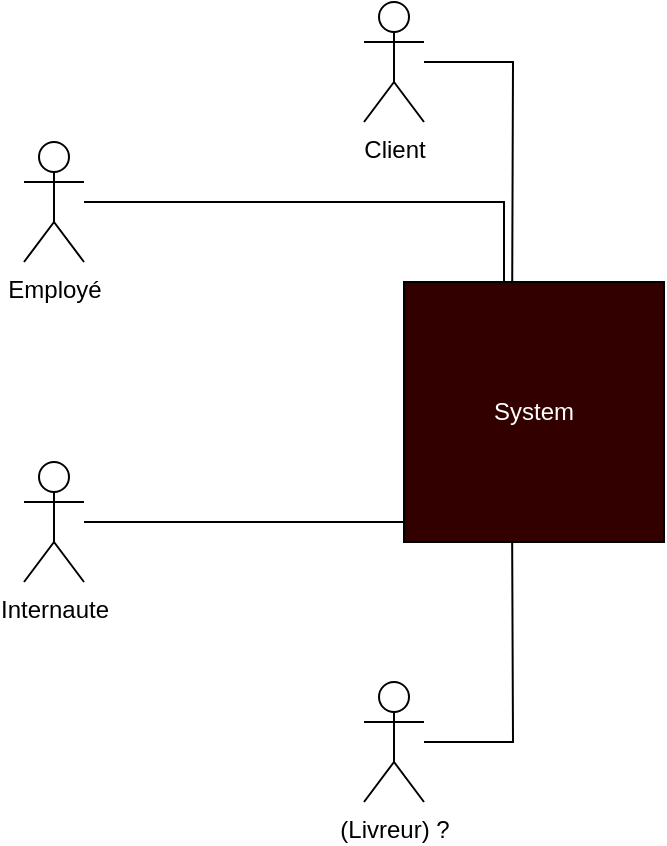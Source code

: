 <mxfile version="15.8.3" type="device" pages="5"><diagram id="M2W8z5YaLg7HrXvIp4QW" name="Page-1"><mxGraphModel dx="1038" dy="547" grid="1" gridSize="10" guides="1" tooltips="1" connect="1" arrows="1" fold="1" page="1" pageScale="1" pageWidth="827" pageHeight="1169" math="0" shadow="0"><root><mxCell id="0"/><mxCell id="1" parent="0"/><mxCell id="RbGzSoMFolcsdXauxCpg-11" style="edgeStyle=orthogonalEdgeStyle;rounded=0;orthogonalLoop=1;jettySize=auto;html=1;entryX=0;entryY=0;entryDx=0;entryDy=52.5;entryPerimeter=0;" edge="1" parent="1" source="RbGzSoMFolcsdXauxCpg-1"><mxGeometry relative="1" as="geometry"><mxPoint x="384" y="252.5" as="targetPoint"/><Array as="points"><mxPoint x="410" y="130"/><mxPoint x="410" y="253"/></Array></mxGeometry></mxCell><mxCell id="RbGzSoMFolcsdXauxCpg-1" value="Employé" style="shape=umlActor;verticalLabelPosition=bottom;verticalAlign=top;html=1;outlineConnect=0;" vertex="1" parent="1"><mxGeometry x="170" y="100" width="30" height="60" as="geometry"/></mxCell><mxCell id="RbGzSoMFolcsdXauxCpg-12" style="edgeStyle=orthogonalEdgeStyle;rounded=0;orthogonalLoop=1;jettySize=auto;html=1;entryX=0;entryY=0;entryDx=0;entryDy=52.5;entryPerimeter=0;" edge="1" parent="1" source="RbGzSoMFolcsdXauxCpg-2"><mxGeometry relative="1" as="geometry"><mxPoint x="384" y="252.5" as="targetPoint"/></mxGeometry></mxCell><mxCell id="RbGzSoMFolcsdXauxCpg-2" value="Internaute" style="shape=umlActor;verticalLabelPosition=bottom;verticalAlign=top;html=1;outlineConnect=0;" vertex="1" parent="1"><mxGeometry x="170" y="260" width="30" height="60" as="geometry"/></mxCell><mxCell id="RbGzSoMFolcsdXauxCpg-10" style="edgeStyle=orthogonalEdgeStyle;rounded=0;orthogonalLoop=1;jettySize=auto;html=1;" edge="1" parent="1" source="RbGzSoMFolcsdXauxCpg-3"><mxGeometry relative="1" as="geometry"><mxPoint x="414" y="200" as="targetPoint"/></mxGeometry></mxCell><mxCell id="RbGzSoMFolcsdXauxCpg-3" value="Client" style="shape=umlActor;verticalLabelPosition=bottom;verticalAlign=top;html=1;outlineConnect=0;" vertex="1" parent="1"><mxGeometry x="340" y="30" width="30" height="60" as="geometry"/></mxCell><mxCell id="RbGzSoMFolcsdXauxCpg-13" style="edgeStyle=orthogonalEdgeStyle;rounded=0;orthogonalLoop=1;jettySize=auto;html=1;entryX=0.5;entryY=1;entryDx=0;entryDy=0;entryPerimeter=0;" edge="1" parent="1" source="RbGzSoMFolcsdXauxCpg-4"><mxGeometry relative="1" as="geometry"><mxPoint x="414" y="280" as="targetPoint"/></mxGeometry></mxCell><mxCell id="RbGzSoMFolcsdXauxCpg-4" value="(Livreur) ?" style="shape=umlActor;verticalLabelPosition=bottom;verticalAlign=top;html=1;outlineConnect=0;" vertex="1" parent="1"><mxGeometry x="340" y="370" width="30" height="60" as="geometry"/></mxCell><mxCell id="RbGzSoMFolcsdXauxCpg-14" value="&lt;font color=&quot;#ffffff&quot;&gt;System&lt;/font&gt;" style="whiteSpace=wrap;html=1;aspect=fixed;fillColor=#330000;" vertex="1" parent="1"><mxGeometry x="360" y="170" width="130" height="130" as="geometry"/></mxCell></root></mxGraphModel></diagram><diagram id="jKadQjo6bMCHYP7PJ2Cz" name="Page-2"><mxGraphModel dx="1038" dy="547" grid="1" gridSize="10" guides="1" tooltips="1" connect="1" arrows="1" fold="1" page="1" pageScale="1" pageWidth="827" pageHeight="1169" math="0" shadow="0"><root><mxCell id="u11KcEGeuMockCeCjkra-0"/><mxCell id="u11KcEGeuMockCeCjkra-1" parent="u11KcEGeuMockCeCjkra-0"/><mxCell id="u11KcEGeuMockCeCjkra-3" value="" style="shape=cube;whiteSpace=wrap;html=1;boundedLbl=1;backgroundOutline=1;darkOpacity=0.05;darkOpacity2=0.1;fillColor=#ffe6cc;strokeColor=#d79b00;" vertex="1" parent="u11KcEGeuMockCeCjkra-1"><mxGeometry x="350" y="30" width="330" height="440" as="geometry"/></mxCell><mxCell id="w9inJcomMyUvzhWZJYkV-3" style="edgeStyle=orthogonalEdgeStyle;rounded=0;orthogonalLoop=1;jettySize=auto;html=1;fontColor=#1A3300;strokeColor=#FF3333;" edge="1" parent="u11KcEGeuMockCeCjkra-1" source="u11KcEGeuMockCeCjkra-4" target="u11KcEGeuMockCeCjkra-8"><mxGeometry relative="1" as="geometry"><Array as="points"><mxPoint x="340" y="130"/><mxPoint x="340" y="130"/></Array></mxGeometry></mxCell><mxCell id="w9inJcomMyUvzhWZJYkV-6" style="edgeStyle=orthogonalEdgeStyle;rounded=0;orthogonalLoop=1;jettySize=auto;html=1;entryX=0;entryY=0;entryDx=0;entryDy=45.5;entryPerimeter=0;fontColor=#1A3300;strokeColor=#FF3333;" edge="1" parent="u11KcEGeuMockCeCjkra-1" source="u11KcEGeuMockCeCjkra-4" target="u11KcEGeuMockCeCjkra-9"><mxGeometry relative="1" as="geometry"><Array as="points"><mxPoint x="320" y="130"/><mxPoint x="320" y="316"/></Array></mxGeometry></mxCell><mxCell id="u11KcEGeuMockCeCjkra-4" value="&lt;font color=&quot;#1a3300&quot;&gt;Client&lt;/font&gt;" style="shape=umlActor;verticalLabelPosition=bottom;verticalAlign=top;html=1;outlineConnect=0;fontColor=#FFFFFF;fillColor=#330000;" vertex="1" parent="u11KcEGeuMockCeCjkra-1"><mxGeometry x="150" y="100" width="30" height="60" as="geometry"/></mxCell><mxCell id="w9inJcomMyUvzhWZJYkV-2" style="edgeStyle=orthogonalEdgeStyle;rounded=0;orthogonalLoop=1;jettySize=auto;html=1;fontColor=#1A3300;strokeColor=#6666FF;" edge="1" parent="u11KcEGeuMockCeCjkra-1" source="u11KcEGeuMockCeCjkra-5" target="u11KcEGeuMockCeCjkra-8"><mxGeometry relative="1" as="geometry"><mxPoint x="520" y="60" as="targetPoint"/><Array as="points"><mxPoint x="520" y="50"/></Array></mxGeometry></mxCell><mxCell id="w9inJcomMyUvzhWZJYkV-5" style="edgeStyle=orthogonalEdgeStyle;rounded=0;orthogonalLoop=1;jettySize=auto;html=1;entryX=0.242;entryY=0.818;entryDx=0;entryDy=0;entryPerimeter=0;fontColor=#1A3300;strokeColor=#6666FF;" edge="1" parent="u11KcEGeuMockCeCjkra-1" source="u11KcEGeuMockCeCjkra-5" target="u11KcEGeuMockCeCjkra-3"><mxGeometry relative="1" as="geometry"/></mxCell><mxCell id="u11KcEGeuMockCeCjkra-5" value="a&lt;font color=&quot;#331a00&quot;&gt;Employé&lt;/font&gt;" style="shape=umlActor;verticalLabelPosition=bottom;verticalAlign=top;html=1;outlineConnect=0;fontColor=#FFFFFF;fillColor=#330000;" vertex="1" parent="u11KcEGeuMockCeCjkra-1"><mxGeometry x="210" y="20" width="30" height="60" as="geometry"/></mxCell><mxCell id="w9inJcomMyUvzhWZJYkV-9" style="edgeStyle=orthogonalEdgeStyle;rounded=0;orthogonalLoop=1;jettySize=auto;html=1;fontColor=#330000;strokeColor=#330000;" edge="1" parent="u11KcEGeuMockCeCjkra-1" source="u11KcEGeuMockCeCjkra-6" target="u11KcEGeuMockCeCjkra-8"><mxGeometry relative="1" as="geometry"/></mxCell><mxCell id="u11KcEGeuMockCeCjkra-6" value="&lt;font color=&quot;#330000&quot;&gt;Livraison&lt;/font&gt;" style="shape=umlActor;verticalLabelPosition=bottom;verticalAlign=top;html=1;outlineConnect=0;fontColor=#FFFFFF;fillColor=#330000;" vertex="1" parent="u11KcEGeuMockCeCjkra-1"><mxGeometry x="780" y="40" width="30" height="60" as="geometry"/></mxCell><mxCell id="w9inJcomMyUvzhWZJYkV-4" style="edgeStyle=orthogonalEdgeStyle;rounded=0;orthogonalLoop=1;jettySize=auto;html=1;fontColor=#1A3300;" edge="1" parent="u11KcEGeuMockCeCjkra-1" source="u11KcEGeuMockCeCjkra-7"><mxGeometry relative="1" as="geometry"><mxPoint x="420" y="362" as="targetPoint"/></mxGeometry></mxCell><mxCell id="w9inJcomMyUvzhWZJYkV-10" style="edgeStyle=orthogonalEdgeStyle;rounded=0;orthogonalLoop=1;jettySize=auto;html=1;entryX=0;entryY=0;entryDx=0;entryDy=101;entryPerimeter=0;fontSize=15;fontColor=#330000;strokeColor=#330000;" edge="1" parent="u11KcEGeuMockCeCjkra-1" source="u11KcEGeuMockCeCjkra-7" target="u11KcEGeuMockCeCjkra-8"><mxGeometry relative="1" as="geometry"/></mxCell><mxCell id="u11KcEGeuMockCeCjkra-7" value="&lt;font color=&quot;#1a3300&quot;&gt;Internaute&lt;/font&gt;" style="shape=umlActor;verticalLabelPosition=bottom;verticalAlign=top;html=1;outlineConnect=0;fontColor=#FFFFFF;fillColor=#330000;" vertex="1" parent="u11KcEGeuMockCeCjkra-1"><mxGeometry x="150" y="330" width="30" height="60" as="geometry"/></mxCell><mxCell id="u11KcEGeuMockCeCjkra-8" value="&lt;font style=&quot;font-size: 15px&quot;&gt;DVD&lt;/font&gt;" style="shape=folder;fontStyle=1;spacingTop=10;tabWidth=40;tabHeight=14;tabPosition=left;html=1;fillColor=#dae8fc;strokeColor=#6c8ebf;" vertex="1" parent="u11KcEGeuMockCeCjkra-1"><mxGeometry x="430" y="80" width="160" height="130" as="geometry"/></mxCell><mxCell id="u11KcEGeuMockCeCjkra-9" value="&lt;font style=&quot;font-size: 15px&quot;&gt;Authentification&lt;/font&gt;" style="shape=folder;fontStyle=1;spacingTop=10;tabWidth=40;tabHeight=14;tabPosition=left;html=1;fillColor=#dae8fc;strokeColor=#6c8ebf;" vertex="1" parent="u11KcEGeuMockCeCjkra-1"><mxGeometry x="430" y="270" width="160" height="140" as="geometry"/></mxCell></root></mxGraphModel></diagram><diagram id="Oiogu4FbJnlX8xYFFy78" name="Page-3"><mxGraphModel dx="1038" dy="547" grid="1" gridSize="10" guides="1" tooltips="1" connect="1" arrows="1" fold="1" page="1" pageScale="1" pageWidth="827" pageHeight="1169" math="0" shadow="0"><root><mxCell id="PKt5XK0GwXvZKx1GYNdi-0"/><mxCell id="PKt5XK0GwXvZKx1GYNdi-1" parent="PKt5XK0GwXvZKx1GYNdi-0"/><mxCell id="PKt5XK0GwXvZKx1GYNdi-2" value="" style="shape=cube;whiteSpace=wrap;html=1;boundedLbl=1;backgroundOutline=1;darkOpacity=0.05;darkOpacity2=0.1;fillColor=#ffe6cc;strokeColor=#d79b00;" vertex="1" parent="PKt5XK0GwXvZKx1GYNdi-1"><mxGeometry x="350" y="30" width="330" height="440" as="geometry"/></mxCell><mxCell id="PKt5XK0GwXvZKx1GYNdi-23" style="edgeStyle=orthogonalEdgeStyle;rounded=0;orthogonalLoop=1;jettySize=auto;html=1;entryX=0;entryY=0.5;entryDx=0;entryDy=0;fontSize=15;fontColor=#330000;strokeColor=#FF3333;" edge="1" parent="PKt5XK0GwXvZKx1GYNdi-1" source="PKt5XK0GwXvZKx1GYNdi-5" target="PKt5XK0GwXvZKx1GYNdi-18"><mxGeometry relative="1" as="geometry"><Array as="points"><mxPoint x="260" y="130"/><mxPoint x="260" y="280"/><mxPoint x="455" y="280"/></Array></mxGeometry></mxCell><mxCell id="PKt5XK0GwXvZKx1GYNdi-30" style="edgeStyle=orthogonalEdgeStyle;rounded=0;orthogonalLoop=1;jettySize=auto;html=1;entryX=0.005;entryY=0.652;entryDx=0;entryDy=0;entryPerimeter=0;fontSize=15;fontColor=#330000;strokeColor=#FF3333;" edge="1" parent="PKt5XK0GwXvZKx1GYNdi-1" source="PKt5XK0GwXvZKx1GYNdi-5" target="PKt5XK0GwXvZKx1GYNdi-17"><mxGeometry relative="1" as="geometry"><Array as="points"><mxPoint x="260" y="130"/><mxPoint x="260" y="213"/></Array></mxGeometry></mxCell><mxCell id="PKt5XK0GwXvZKx1GYNdi-5" value="&lt;font color=&quot;#1a3300&quot;&gt;Client&lt;/font&gt;" style="shape=umlActor;verticalLabelPosition=bottom;verticalAlign=top;html=1;outlineConnect=0;fontColor=#FFFFFF;fillColor=#330000;" vertex="1" parent="PKt5XK0GwXvZKx1GYNdi-1"><mxGeometry x="150" y="100" width="30" height="60" as="geometry"/></mxCell><mxCell id="PKt5XK0GwXvZKx1GYNdi-24" style="edgeStyle=orthogonalEdgeStyle;rounded=0;orthogonalLoop=1;jettySize=auto;html=1;fontSize=15;fontColor=#330000;strokeColor=#6666FF;" edge="1" parent="PKt5XK0GwXvZKx1GYNdi-1" source="PKt5XK0GwXvZKx1GYNdi-8" target="PKt5XK0GwXvZKx1GYNdi-20"><mxGeometry relative="1" as="geometry"><Array as="points"><mxPoint x="290" y="50"/><mxPoint x="290" y="135"/></Array></mxGeometry></mxCell><mxCell id="PKt5XK0GwXvZKx1GYNdi-25" value="" style="edgeStyle=orthogonalEdgeStyle;rounded=0;orthogonalLoop=1;jettySize=auto;html=1;fontSize=15;fontColor=#330000;strokeColor=#6666FF;entryX=0;entryY=0.5;entryDx=0;entryDy=0;" edge="1" parent="PKt5XK0GwXvZKx1GYNdi-1" source="PKt5XK0GwXvZKx1GYNdi-8" target="PKt5XK0GwXvZKx1GYNdi-17"><mxGeometry relative="1" as="geometry"><Array as="points"><mxPoint x="290" y="50"/><mxPoint x="290" y="200"/><mxPoint x="455" y="200"/></Array></mxGeometry></mxCell><mxCell id="PKt5XK0GwXvZKx1GYNdi-29" style="edgeStyle=orthogonalEdgeStyle;rounded=0;orthogonalLoop=1;jettySize=auto;html=1;entryX=0;entryY=0.5;entryDx=0;entryDy=0;fontSize=15;fontColor=#330000;strokeColor=#6666FF;" edge="1" parent="PKt5XK0GwXvZKx1GYNdi-1" source="PKt5XK0GwXvZKx1GYNdi-8" target="PKt5XK0GwXvZKx1GYNdi-18"><mxGeometry relative="1" as="geometry"><Array as="points"><mxPoint x="290" y="50"/><mxPoint x="290" y="275"/></Array></mxGeometry></mxCell><mxCell id="PKt5XK0GwXvZKx1GYNdi-8" value="a&lt;font color=&quot;#331a00&quot;&gt;Employé&lt;/font&gt;" style="shape=umlActor;verticalLabelPosition=bottom;verticalAlign=top;html=1;outlineConnect=0;fontColor=#FFFFFF;fillColor=#330000;" vertex="1" parent="PKt5XK0GwXvZKx1GYNdi-1"><mxGeometry x="210" y="20" width="30" height="60" as="geometry"/></mxCell><mxCell id="PKt5XK0GwXvZKx1GYNdi-31" style="edgeStyle=orthogonalEdgeStyle;rounded=0;orthogonalLoop=1;jettySize=auto;html=1;entryX=0;entryY=0.5;entryDx=0;entryDy=0;fontSize=15;fontColor=#330000;strokeColor=#666666;" edge="1" parent="PKt5XK0GwXvZKx1GYNdi-1" source="PKt5XK0GwXvZKx1GYNdi-13" target="PKt5XK0GwXvZKx1GYNdi-17"><mxGeometry relative="1" as="geometry"/></mxCell><mxCell id="PKt5XK0GwXvZKx1GYNdi-13" value="&lt;font color=&quot;#1a3300&quot;&gt;Internaute&lt;/font&gt;" style="shape=umlActor;verticalLabelPosition=bottom;verticalAlign=top;html=1;outlineConnect=0;fontColor=#FFFFFF;fillColor=#330000;" vertex="1" parent="PKt5XK0GwXvZKx1GYNdi-1"><mxGeometry x="150" y="330" width="30" height="60" as="geometry"/></mxCell><mxCell id="PKt5XK0GwXvZKx1GYNdi-16" value="&lt;b&gt;DVD&lt;/b&gt;" style="text;html=1;align=center;verticalAlign=middle;resizable=0;points=[];autosize=1;strokeColor=none;fillColor=none;fontSize=15;fontColor=#330000;" vertex="1" parent="PKt5XK0GwXvZKx1GYNdi-1"><mxGeometry x="375" y="70" width="50" height="20" as="geometry"/></mxCell><mxCell id="PKt5XK0GwXvZKx1GYNdi-17" value="Visualiser" style="ellipse;whiteSpace=wrap;html=1;fontSize=15;fillColor=#f8cecc;strokeColor=#b85450;" vertex="1" parent="PKt5XK0GwXvZKx1GYNdi-1"><mxGeometry x="455" y="180" width="120" height="50" as="geometry"/></mxCell><mxCell id="PKt5XK0GwXvZKx1GYNdi-18" value="Commander" style="ellipse;whiteSpace=wrap;html=1;fontSize=15;fillColor=#f8cecc;strokeColor=#b85450;" vertex="1" parent="PKt5XK0GwXvZKx1GYNdi-1"><mxGeometry x="455" y="250" width="120" height="50" as="geometry"/></mxCell><mxCell id="PKt5XK0GwXvZKx1GYNdi-19" value="Livrer" style="ellipse;whiteSpace=wrap;html=1;fontSize=15;fillColor=#f8cecc;strokeColor=#b85450;" vertex="1" parent="PKt5XK0GwXvZKx1GYNdi-1"><mxGeometry x="455" y="320" width="120" height="50" as="geometry"/></mxCell><mxCell id="PKt5XK0GwXvZKx1GYNdi-20" value="Creer/supprimer" style="ellipse;whiteSpace=wrap;html=1;fontSize=15;fillColor=#f8cecc;strokeColor=#b85450;" vertex="1" parent="PKt5XK0GwXvZKx1GYNdi-1"><mxGeometry x="455" y="110" width="120" height="50" as="geometry"/></mxCell><mxCell id="PKt5XK0GwXvZKx1GYNdi-22" style="edgeStyle=orthogonalEdgeStyle;rounded=0;orthogonalLoop=1;jettySize=auto;html=1;entryX=1;entryY=0.5;entryDx=0;entryDy=0;fontSize=15;fontColor=#330000;strokeColor=#330000;" edge="1" parent="PKt5XK0GwXvZKx1GYNdi-1" source="PKt5XK0GwXvZKx1GYNdi-21" target="PKt5XK0GwXvZKx1GYNdi-18"><mxGeometry relative="1" as="geometry"><Array as="points"><mxPoint x="720" y="350"/><mxPoint x="720" y="275"/></Array></mxGeometry></mxCell><mxCell id="PKt5XK0GwXvZKx1GYNdi-27" style="edgeStyle=orthogonalEdgeStyle;rounded=0;orthogonalLoop=1;jettySize=auto;html=1;fontSize=15;fontColor=#330000;strokeColor=#330000;" edge="1" parent="PKt5XK0GwXvZKx1GYNdi-1" source="PKt5XK0GwXvZKx1GYNdi-21" target="PKt5XK0GwXvZKx1GYNdi-19"><mxGeometry relative="1" as="geometry"/></mxCell><mxCell id="PKt5XK0GwXvZKx1GYNdi-21" value="&lt;font color=&quot;#330000&quot;&gt;Livraison&lt;br&gt;Système bancaire&lt;/font&gt;" style="shape=umlActor;verticalLabelPosition=bottom;verticalAlign=top;html=1;outlineConnect=0;fontColor=#FFFFFF;fillColor=#330000;" vertex="1" parent="PKt5XK0GwXvZKx1GYNdi-1"><mxGeometry x="780" y="320" width="30" height="60" as="geometry"/></mxCell></root></mxGraphModel></diagram><diagram id="PLcWpToD_wq_jLVs4X91" name="Page-4"><mxGraphModel dx="1038" dy="547" grid="1" gridSize="10" guides="1" tooltips="1" connect="1" arrows="1" fold="1" page="1" pageScale="1" pageWidth="827" pageHeight="1169" math="0" shadow="0"><root><mxCell id="u_f2q8oINDA9qlL_wpqt-0"/><mxCell id="u_f2q8oINDA9qlL_wpqt-1" parent="u_f2q8oINDA9qlL_wpqt-0"/><mxCell id="u_f2q8oINDA9qlL_wpqt-2" value="" style="shape=cube;whiteSpace=wrap;html=1;boundedLbl=1;backgroundOutline=1;darkOpacity=0.05;darkOpacity2=0.1;fillColor=#ffe6cc;strokeColor=#d79b00;" vertex="1" parent="u_f2q8oINDA9qlL_wpqt-1"><mxGeometry x="350" y="30" width="330" height="440" as="geometry"/></mxCell><mxCell id="u_f2q8oINDA9qlL_wpqt-3" style="edgeStyle=orthogonalEdgeStyle;rounded=0;orthogonalLoop=1;jettySize=auto;html=1;entryX=0;entryY=0.5;entryDx=0;entryDy=0;fontSize=15;fontColor=#330000;strokeColor=#FF3333;" edge="1" parent="u_f2q8oINDA9qlL_wpqt-1" source="u_f2q8oINDA9qlL_wpqt-5" target="u_f2q8oINDA9qlL_wpqt-14"><mxGeometry relative="1" as="geometry"><Array as="points"><mxPoint x="260" y="130"/><mxPoint x="260" y="410"/><mxPoint x="455" y="410"/></Array></mxGeometry></mxCell><mxCell id="u_f2q8oINDA9qlL_wpqt-4" style="edgeStyle=orthogonalEdgeStyle;rounded=0;orthogonalLoop=1;jettySize=auto;html=1;entryX=0.005;entryY=0.652;entryDx=0;entryDy=0;entryPerimeter=0;fontSize=15;fontColor=#330000;strokeColor=#FF3333;" edge="1" parent="u_f2q8oINDA9qlL_wpqt-1" source="u_f2q8oINDA9qlL_wpqt-5" target="u_f2q8oINDA9qlL_wpqt-13"><mxGeometry relative="1" as="geometry"><Array as="points"><mxPoint x="260" y="130"/><mxPoint x="260" y="300"/><mxPoint x="456" y="300"/></Array></mxGeometry></mxCell><mxCell id="u_f2q8oINDA9qlL_wpqt-24" style="edgeStyle=orthogonalEdgeStyle;rounded=0;orthogonalLoop=1;jettySize=auto;html=1;fontSize=15;fontColor=#330000;strokeColor=#FF3333;entryX=0.005;entryY=0.684;entryDx=0;entryDy=0;entryPerimeter=0;" edge="1" parent="u_f2q8oINDA9qlL_wpqt-1" source="u_f2q8oINDA9qlL_wpqt-5" target="u_f2q8oINDA9qlL_wpqt-16"><mxGeometry relative="1" as="geometry"><Array as="points"><mxPoint x="260" y="130"/><mxPoint x="260" y="234"/></Array></mxGeometry></mxCell><mxCell id="u_f2q8oINDA9qlL_wpqt-5" value="&lt;font color=&quot;#1a3300&quot;&gt;Client&lt;/font&gt;" style="shape=umlActor;verticalLabelPosition=bottom;verticalAlign=top;html=1;outlineConnect=0;fontColor=#FFFFFF;fillColor=#330000;" vertex="1" parent="u_f2q8oINDA9qlL_wpqt-1"><mxGeometry x="150" y="100" width="30" height="60" as="geometry"/></mxCell><mxCell id="u_f2q8oINDA9qlL_wpqt-6" style="edgeStyle=orthogonalEdgeStyle;rounded=0;orthogonalLoop=1;jettySize=auto;html=1;fontSize=15;fontColor=#330000;strokeColor=#6666FF;entryX=0;entryY=0.5;entryDx=0;entryDy=0;" edge="1" parent="u_f2q8oINDA9qlL_wpqt-1" source="u_f2q8oINDA9qlL_wpqt-9" target="u_f2q8oINDA9qlL_wpqt-20"><mxGeometry relative="1" as="geometry"><Array as="points"><mxPoint x="290" y="50"/><mxPoint x="290" y="135"/><mxPoint x="455" y="135"/></Array></mxGeometry></mxCell><mxCell id="u_f2q8oINDA9qlL_wpqt-7" value="" style="edgeStyle=orthogonalEdgeStyle;rounded=0;orthogonalLoop=1;jettySize=auto;html=1;fontSize=15;fontColor=#330000;strokeColor=#6666FF;entryX=0;entryY=0.5;entryDx=0;entryDy=0;" edge="1" parent="u_f2q8oINDA9qlL_wpqt-1" source="u_f2q8oINDA9qlL_wpqt-9" target="u_f2q8oINDA9qlL_wpqt-16"><mxGeometry relative="1" as="geometry"><Array as="points"><mxPoint x="290" y="50"/><mxPoint x="290" y="200"/><mxPoint x="455" y="200"/></Array></mxGeometry></mxCell><mxCell id="u_f2q8oINDA9qlL_wpqt-8" style="edgeStyle=orthogonalEdgeStyle;rounded=0;orthogonalLoop=1;jettySize=auto;html=1;entryX=0;entryY=0.5;entryDx=0;entryDy=0;fontSize=15;fontColor=#330000;strokeColor=#6666FF;" edge="1" parent="u_f2q8oINDA9qlL_wpqt-1" source="u_f2q8oINDA9qlL_wpqt-9" target="u_f2q8oINDA9qlL_wpqt-13"><mxGeometry relative="1" as="geometry"><Array as="points"><mxPoint x="290" y="50"/><mxPoint x="290" y="290"/><mxPoint x="455" y="290"/></Array></mxGeometry></mxCell><mxCell id="u_f2q8oINDA9qlL_wpqt-22" style="edgeStyle=orthogonalEdgeStyle;rounded=0;orthogonalLoop=1;jettySize=auto;html=1;entryX=0;entryY=0.5;entryDx=0;entryDy=0;fontSize=15;fontColor=#330000;strokeColor=#6666FF;" edge="1" parent="u_f2q8oINDA9qlL_wpqt-1" source="u_f2q8oINDA9qlL_wpqt-9" target="u_f2q8oINDA9qlL_wpqt-14"><mxGeometry relative="1" as="geometry"><Array as="points"><mxPoint x="290" y="50"/><mxPoint x="290" y="385"/></Array></mxGeometry></mxCell><mxCell id="u_f2q8oINDA9qlL_wpqt-9" value="a&lt;font color=&quot;#331a00&quot;&gt;Employé&lt;/font&gt;" style="shape=umlActor;verticalLabelPosition=bottom;verticalAlign=top;html=1;outlineConnect=0;fontColor=#FFFFFF;fillColor=#330000;" vertex="1" parent="u_f2q8oINDA9qlL_wpqt-1"><mxGeometry x="210" y="20" width="30" height="60" as="geometry"/></mxCell><mxCell id="u_f2q8oINDA9qlL_wpqt-25" style="edgeStyle=orthogonalEdgeStyle;rounded=0;orthogonalLoop=1;jettySize=auto;html=1;exitX=0.5;exitY=0.5;exitDx=0;exitDy=0;exitPerimeter=0;fontSize=15;fontColor=#330000;strokeColor=#666666;" edge="1" parent="u_f2q8oINDA9qlL_wpqt-1" source="u_f2q8oINDA9qlL_wpqt-11" target="u_f2q8oINDA9qlL_wpqt-16"><mxGeometry relative="1" as="geometry"/></mxCell><mxCell id="u_f2q8oINDA9qlL_wpqt-11" value="&lt;font color=&quot;#1a3300&quot;&gt;Internaute&lt;/font&gt;" style="shape=umlActor;verticalLabelPosition=bottom;verticalAlign=top;html=1;outlineConnect=0;fontColor=#FFFFFF;fillColor=#330000;" vertex="1" parent="u_f2q8oINDA9qlL_wpqt-1"><mxGeometry x="860" y="150" width="30" height="60" as="geometry"/></mxCell><mxCell id="u_f2q8oINDA9qlL_wpqt-12" value="&lt;b&gt;Authentification&lt;/b&gt;" style="text;html=1;align=center;verticalAlign=middle;resizable=0;points=[];autosize=1;strokeColor=none;fillColor=none;fontSize=15;fontColor=#330000;" vertex="1" parent="u_f2q8oINDA9qlL_wpqt-1"><mxGeometry x="380" y="70" width="130" height="20" as="geometry"/></mxCell><mxCell id="u_f2q8oINDA9qlL_wpqt-13" value="Gérer compte" style="ellipse;whiteSpace=wrap;html=1;fontSize=15;fillColor=#f8cecc;strokeColor=#b85450;" vertex="1" parent="u_f2q8oINDA9qlL_wpqt-1"><mxGeometry x="455" y="280" width="120" height="50" as="geometry"/></mxCell><mxCell id="u_f2q8oINDA9qlL_wpqt-14" value="S'authentifier" style="ellipse;whiteSpace=wrap;html=1;fontSize=15;fillColor=#f8cecc;strokeColor=#b85450;" vertex="1" parent="u_f2q8oINDA9qlL_wpqt-1"><mxGeometry x="455" y="360" width="120" height="50" as="geometry"/></mxCell><mxCell id="u_f2q8oINDA9qlL_wpqt-16" value="Créer compte" style="ellipse;whiteSpace=wrap;html=1;fontSize=15;fillColor=#f8cecc;strokeColor=#b85450;" vertex="1" parent="u_f2q8oINDA9qlL_wpqt-1"><mxGeometry x="455" y="200" width="120" height="50" as="geometry"/></mxCell><mxCell id="u_f2q8oINDA9qlL_wpqt-19" value="&lt;font color=&quot;#330000&quot;&gt;Livraison&lt;br&gt;Système bancaire&lt;/font&gt;" style="shape=umlActor;verticalLabelPosition=bottom;verticalAlign=top;html=1;outlineConnect=0;fontColor=#FFFFFF;fillColor=#330000;" vertex="1" parent="u_f2q8oINDA9qlL_wpqt-1"><mxGeometry x="780" y="320" width="30" height="60" as="geometry"/></mxCell><mxCell id="u_f2q8oINDA9qlL_wpqt-20" value="Administrer" style="ellipse;whiteSpace=wrap;html=1;fontSize=15;fillColor=#f8cecc;strokeColor=#b85450;" vertex="1" parent="u_f2q8oINDA9qlL_wpqt-1"><mxGeometry x="455" y="120" width="120" height="50" as="geometry"/></mxCell></root></mxGraphModel></diagram><diagram id="8PUDBR_HVzHh_vcUPGza" name="Page-5"><mxGraphModel dx="1038" dy="547" grid="1" gridSize="10" guides="1" tooltips="1" connect="1" arrows="1" fold="1" page="1" pageScale="1" pageWidth="827" pageHeight="1169" math="0" shadow="0"><root><mxCell id="9j4kl9lziFz5JGsMJ3sp-0"/><mxCell id="9j4kl9lziFz5JGsMJ3sp-1" parent="9j4kl9lziFz5JGsMJ3sp-0"/></root></mxGraphModel></diagram></mxfile>